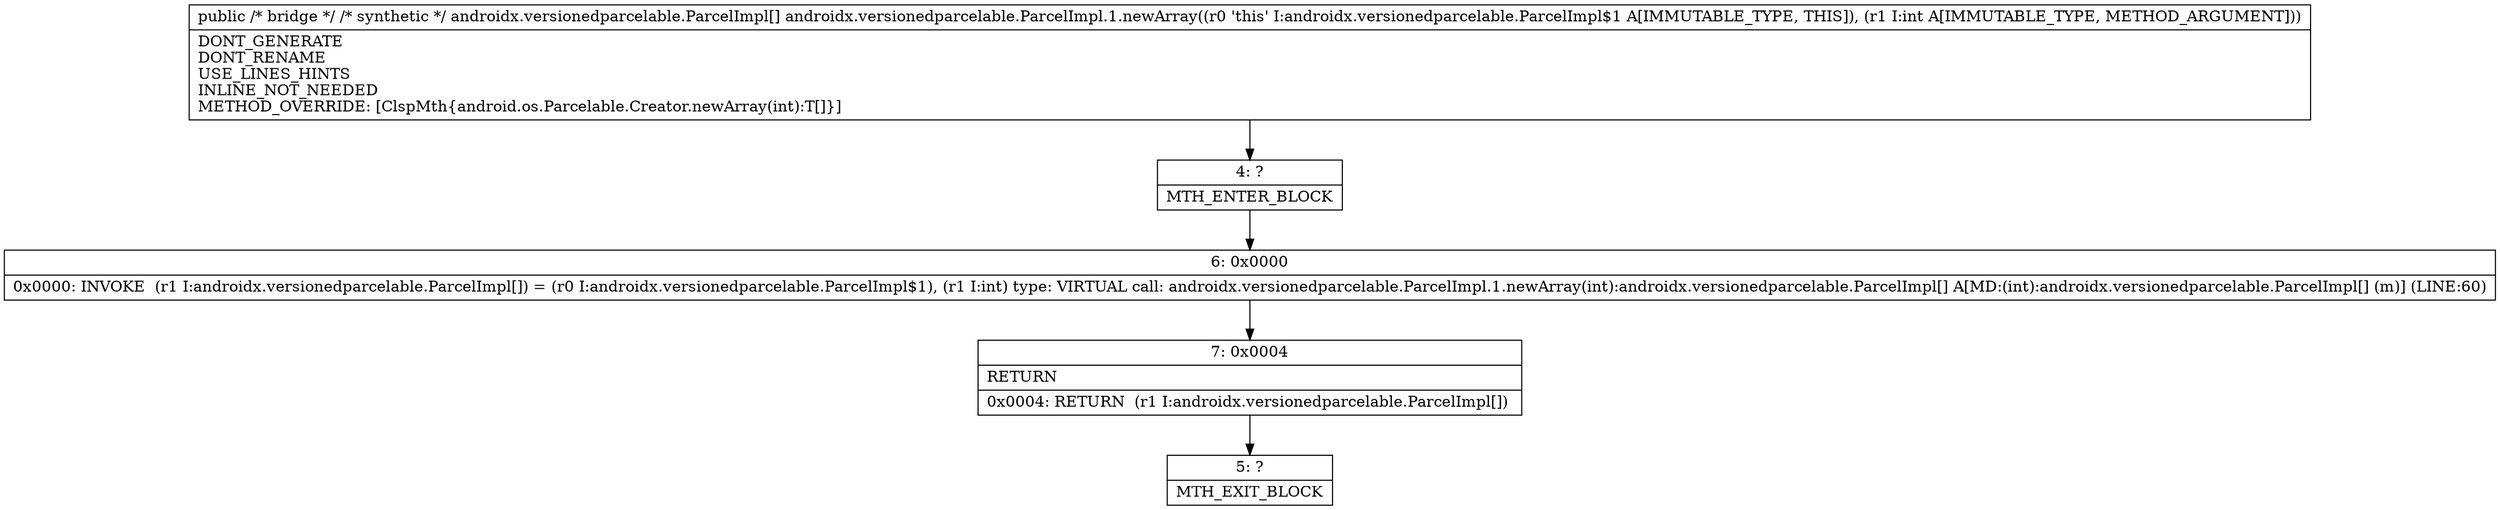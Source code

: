 digraph "CFG forandroidx.versionedparcelable.ParcelImpl.1.newArray(I)[Ljava\/lang\/Object;" {
Node_4 [shape=record,label="{4\:\ ?|MTH_ENTER_BLOCK\l}"];
Node_6 [shape=record,label="{6\:\ 0x0000|0x0000: INVOKE  (r1 I:androidx.versionedparcelable.ParcelImpl[]) = (r0 I:androidx.versionedparcelable.ParcelImpl$1), (r1 I:int) type: VIRTUAL call: androidx.versionedparcelable.ParcelImpl.1.newArray(int):androidx.versionedparcelable.ParcelImpl[] A[MD:(int):androidx.versionedparcelable.ParcelImpl[] (m)] (LINE:60)\l}"];
Node_7 [shape=record,label="{7\:\ 0x0004|RETURN\l|0x0004: RETURN  (r1 I:androidx.versionedparcelable.ParcelImpl[]) \l}"];
Node_5 [shape=record,label="{5\:\ ?|MTH_EXIT_BLOCK\l}"];
MethodNode[shape=record,label="{public \/* bridge *\/ \/* synthetic *\/ androidx.versionedparcelable.ParcelImpl[] androidx.versionedparcelable.ParcelImpl.1.newArray((r0 'this' I:androidx.versionedparcelable.ParcelImpl$1 A[IMMUTABLE_TYPE, THIS]), (r1 I:int A[IMMUTABLE_TYPE, METHOD_ARGUMENT]))  | DONT_GENERATE\lDONT_RENAME\lUSE_LINES_HINTS\lINLINE_NOT_NEEDED\lMETHOD_OVERRIDE: [ClspMth\{android.os.Parcelable.Creator.newArray(int):T[]\}]\l}"];
MethodNode -> Node_4;Node_4 -> Node_6;
Node_6 -> Node_7;
Node_7 -> Node_5;
}

